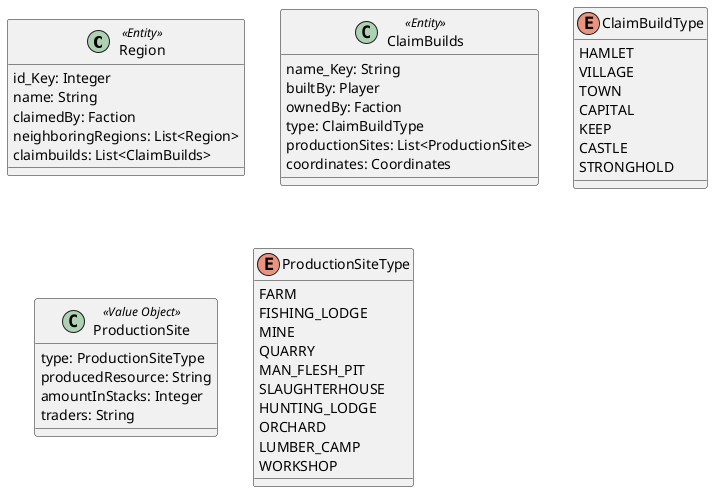 @startuml
class Region <<Entity>> {
    id_Key: Integer
    name: String
    claimedBy: Faction
    neighboringRegions: List<Region>
    claimbuilds: List<ClaimBuilds>
}

class ClaimBuilds <<Entity>> {
    name_Key: String
    builtBy: Player
    ownedBy: Faction
    type: ClaimBuildType
    productionSites: List<ProductionSite>
    coordinates: Coordinates
}

enum ClaimBuildType {
    HAMLET
    VILLAGE
    TOWN
    CAPITAL
    KEEP
    CASTLE
    STRONGHOLD
}

class ProductionSite <<Value Object>> {
    type: ProductionSiteType
    producedResource: String
    amountInStacks: Integer
    traders: String
}

enum ProductionSiteType {
    FARM
    FISHING_LODGE
    MINE
    QUARRY
    MAN_FLESH_PIT
    SLAUGHTERHOUSE
    HUNTING_LODGE
    ORCHARD
    LUMBER_CAMP
    WORKSHOP
}

@enduml
